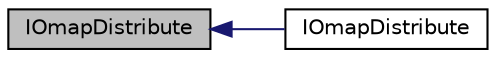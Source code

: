 digraph "IOmapDistribute"
{
  bgcolor="transparent";
  edge [fontname="Helvetica",fontsize="10",labelfontname="Helvetica",labelfontsize="10"];
  node [fontname="Helvetica",fontsize="10",shape=record];
  rankdir="LR";
  Node1 [label="IOmapDistribute",height=0.2,width=0.4,color="black", fillcolor="grey75", style="filled", fontcolor="black"];
  Node1 -> Node2 [dir="back",color="midnightblue",fontsize="10",style="solid",fontname="Helvetica"];
  Node2 [label="IOmapDistribute",height=0.2,width=0.4,color="black",URL="$a01201.html#ac043490c3e40dbba3f9024c715c56e70",tooltip="Construct given an IOobject and mapDistribute. "];
}
